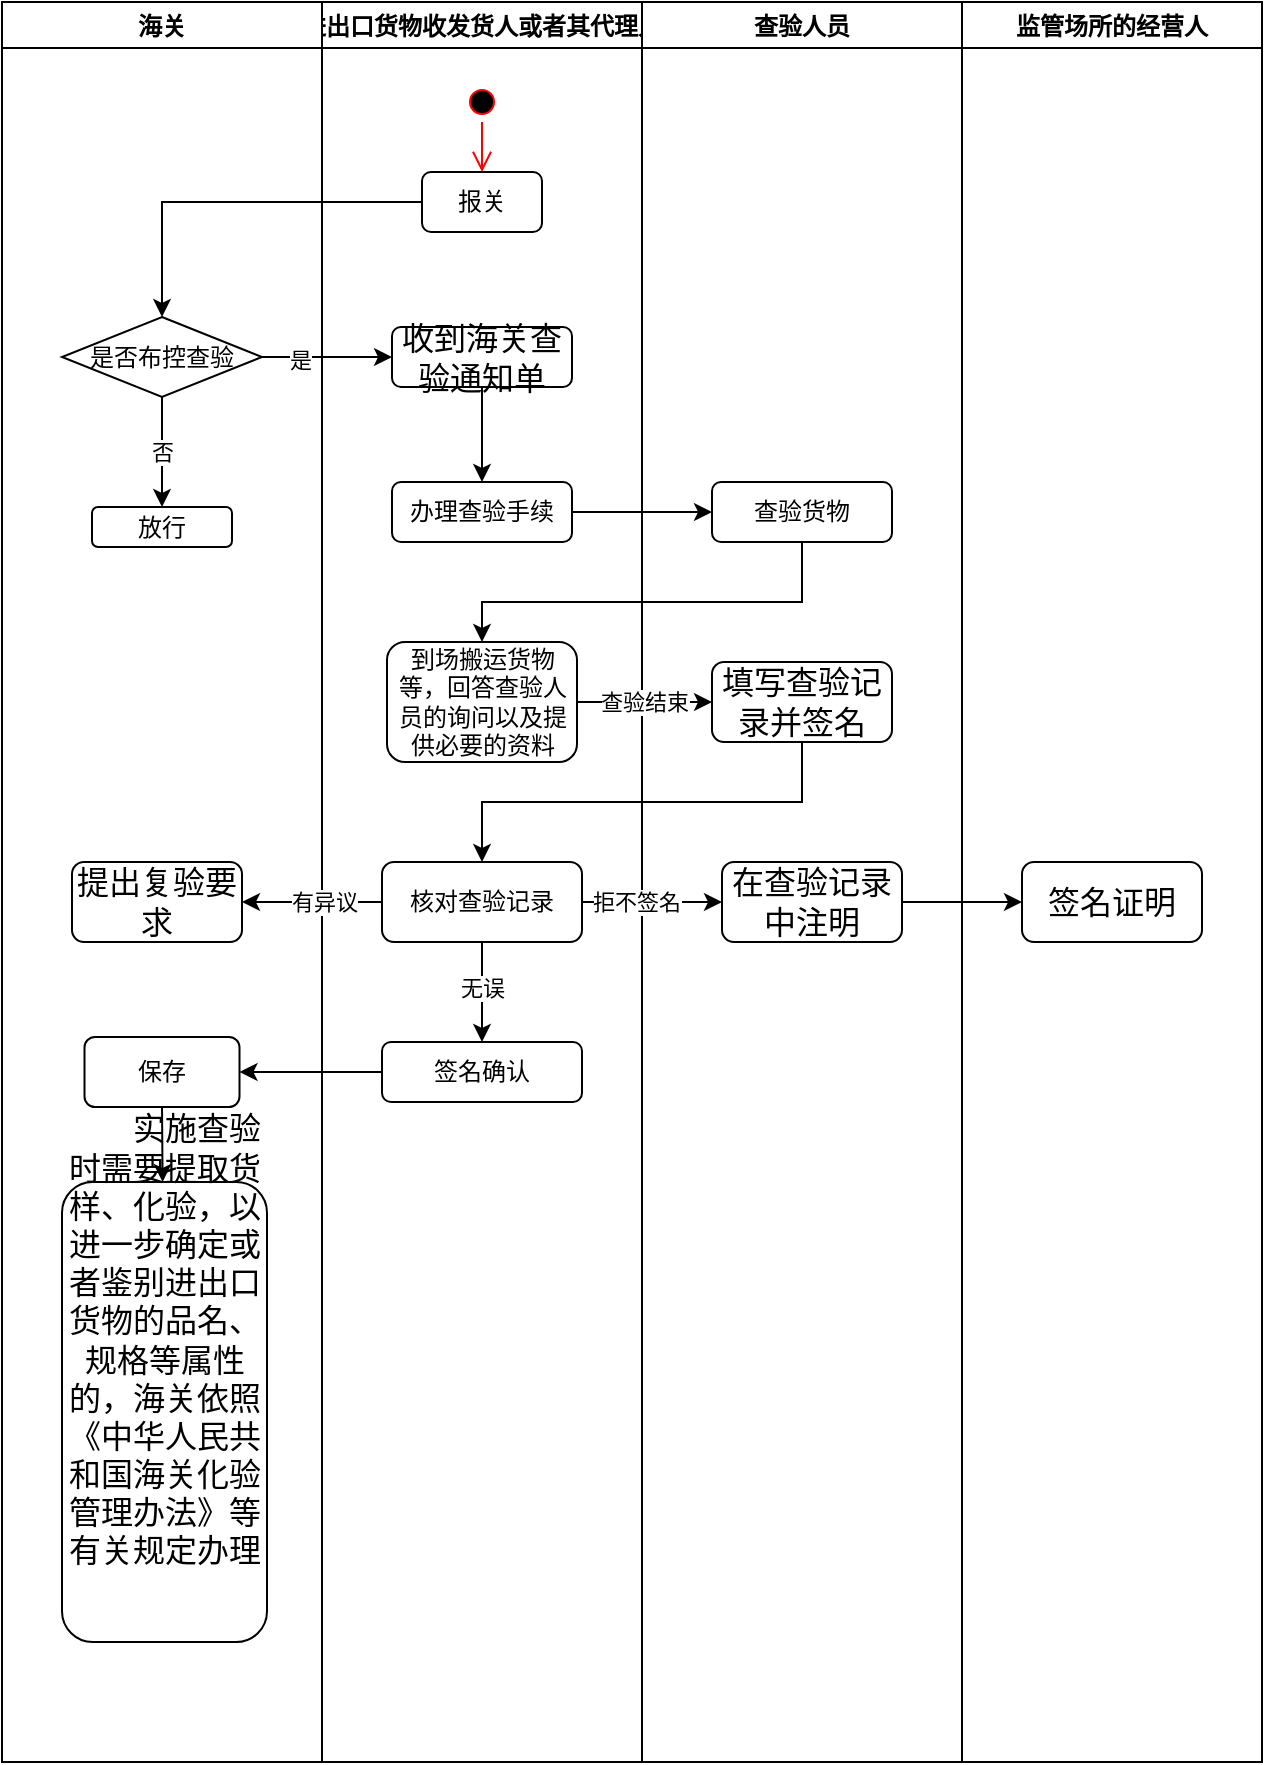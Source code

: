 <mxfile version="19.0.3" type="github">
  <diagram id="4t88_fFiXi7J0-hegkki" name="Page-1">
    <mxGraphModel dx="1422" dy="767" grid="1" gridSize="10" guides="1" tooltips="1" connect="1" arrows="1" fold="1" page="1" pageScale="1" pageWidth="827" pageHeight="1169" math="0" shadow="0">
      <root>
        <mxCell id="0" />
        <mxCell id="1" parent="0" />
        <mxCell id="tt2Qb8splpP75LV_5RI_-1" value="进出口货物收发货人或者其代理人" style="swimlane;" vertex="1" parent="1">
          <mxGeometry x="180" y="70" width="160" height="880" as="geometry" />
        </mxCell>
        <mxCell id="tt2Qb8splpP75LV_5RI_-6" value="" style="ellipse;html=1;shape=startState;fillColor=#000000;strokeColor=#ff0000;" vertex="1" parent="tt2Qb8splpP75LV_5RI_-1">
          <mxGeometry x="70" y="40" width="20" height="20" as="geometry" />
        </mxCell>
        <mxCell id="tt2Qb8splpP75LV_5RI_-7" value="" style="edgeStyle=orthogonalEdgeStyle;html=1;verticalAlign=bottom;endArrow=open;endSize=8;strokeColor=#ff0000;rounded=0;exitX=0.5;exitY=1;exitDx=0;exitDy=0;entryX=0.5;entryY=0;entryDx=0;entryDy=0;" edge="1" source="tt2Qb8splpP75LV_5RI_-6" parent="tt2Qb8splpP75LV_5RI_-1" target="tt2Qb8splpP75LV_5RI_-9">
          <mxGeometry relative="1" as="geometry">
            <mxPoint x="80" y="80" as="targetPoint" />
          </mxGeometry>
        </mxCell>
        <mxCell id="tt2Qb8splpP75LV_5RI_-9" value="报关" style="rounded=1;whiteSpace=wrap;html=1;" vertex="1" parent="tt2Qb8splpP75LV_5RI_-1">
          <mxGeometry x="50" y="85" width="60" height="30" as="geometry" />
        </mxCell>
        <mxCell id="tt2Qb8splpP75LV_5RI_-20" value="&lt;span style=&quot;font-size:12.0pt;mso-bidi-font-size:11.0pt;&lt;br/&gt;font-family:宋体;mso-ascii-font-family:Calibri;mso-hansi-font-family:Calibri;&lt;br/&gt;mso-bidi-font-family:&amp;quot;Times New Roman&amp;quot;;mso-ansi-language:EN-US;mso-fareast-language:&lt;br/&gt;ZH-CN;mso-bidi-language:AR-SA&quot;&gt;收到海关查验通知单&lt;/span&gt;" style="rounded=1;whiteSpace=wrap;html=1;" vertex="1" parent="tt2Qb8splpP75LV_5RI_-1">
          <mxGeometry x="35" y="162.5" width="90" height="30" as="geometry" />
        </mxCell>
        <mxCell id="tt2Qb8splpP75LV_5RI_-23" value="办理查验手续" style="rounded=1;whiteSpace=wrap;html=1;" vertex="1" parent="tt2Qb8splpP75LV_5RI_-1">
          <mxGeometry x="35" y="240" width="90" height="30" as="geometry" />
        </mxCell>
        <mxCell id="tt2Qb8splpP75LV_5RI_-24" value="" style="endArrow=classic;html=1;rounded=0;exitX=0.5;exitY=1;exitDx=0;exitDy=0;entryX=0.5;entryY=0;entryDx=0;entryDy=0;" edge="1" parent="tt2Qb8splpP75LV_5RI_-1" source="tt2Qb8splpP75LV_5RI_-20" target="tt2Qb8splpP75LV_5RI_-23">
          <mxGeometry width="50" height="50" relative="1" as="geometry">
            <mxPoint x="210" y="180" as="sourcePoint" />
            <mxPoint x="260" y="130" as="targetPoint" />
          </mxGeometry>
        </mxCell>
        <mxCell id="tt2Qb8splpP75LV_5RI_-30" value="&lt;span&gt;到场搬运货物等，回答查验人员的询问以及提供必要的资料&lt;/span&gt;" style="rounded=1;whiteSpace=wrap;html=1;" vertex="1" parent="tt2Qb8splpP75LV_5RI_-1">
          <mxGeometry x="32.5" y="320" width="95" height="60" as="geometry" />
        </mxCell>
        <mxCell id="tt2Qb8splpP75LV_5RI_-39" value="签名确认" style="rounded=1;whiteSpace=wrap;html=1;" vertex="1" parent="tt2Qb8splpP75LV_5RI_-1">
          <mxGeometry x="30" y="520" width="100" height="30" as="geometry" />
        </mxCell>
        <mxCell id="tt2Qb8splpP75LV_5RI_-45" value="&lt;span style=&quot;&quot;&gt;核对查验记录&lt;/span&gt;" style="rounded=1;whiteSpace=wrap;html=1;" vertex="1" parent="tt2Qb8splpP75LV_5RI_-1">
          <mxGeometry x="30" y="430" width="100" height="40" as="geometry" />
        </mxCell>
        <mxCell id="tt2Qb8splpP75LV_5RI_-2" value="海关" style="swimlane;" vertex="1" parent="1">
          <mxGeometry x="20" y="70" width="160" height="880" as="geometry" />
        </mxCell>
        <mxCell id="tt2Qb8splpP75LV_5RI_-15" value="&lt;span style=&quot;&quot;&gt;是否布控查验&lt;/span&gt;" style="rhombus;whiteSpace=wrap;html=1;" vertex="1" parent="tt2Qb8splpP75LV_5RI_-2">
          <mxGeometry x="30" y="157.5" width="100" height="40" as="geometry" />
        </mxCell>
        <mxCell id="tt2Qb8splpP75LV_5RI_-22" value="放行" style="rounded=1;whiteSpace=wrap;html=1;" vertex="1" parent="tt2Qb8splpP75LV_5RI_-2">
          <mxGeometry x="45" y="252.5" width="70" height="20" as="geometry" />
        </mxCell>
        <mxCell id="tt2Qb8splpP75LV_5RI_-40" value="&lt;span style=&quot;font-size:12.0pt;mso-bidi-font-size:11.0pt;&lt;br/&gt;font-family:宋体;mso-ascii-font-family:Calibri;mso-hansi-font-family:Calibri;&lt;br/&gt;mso-bidi-font-family:&amp;quot;Times New Roman&amp;quot;;mso-ansi-language:EN-US;mso-fareast-language:&lt;br/&gt;ZH-CN;mso-bidi-language:AR-SA&quot;&gt;提出复验要求&lt;/span&gt;" style="rounded=1;whiteSpace=wrap;html=1;" vertex="1" parent="tt2Qb8splpP75LV_5RI_-2">
          <mxGeometry x="35" y="430" width="85" height="40" as="geometry" />
        </mxCell>
        <mxCell id="tt2Qb8splpP75LV_5RI_-55" value="保存" style="rounded=1;whiteSpace=wrap;html=1;" vertex="1" parent="tt2Qb8splpP75LV_5RI_-2">
          <mxGeometry x="41.25" y="517.5" width="77.5" height="35" as="geometry" />
        </mxCell>
        <mxCell id="tt2Qb8splpP75LV_5RI_-57" value="&lt;p style=&quot;text-indent:24.0pt;mso-char-indent-count:2.0&quot; class=&quot;MsoNormal&quot;&gt;&lt;span style=&quot;font-size:12.0pt;mso-bidi-font-size:11.0pt;font-family:宋体;mso-ascii-font-family:&lt;br/&gt;Calibri;mso-hansi-font-family:Calibri&quot;&gt;实施查验时需要提取货样、化验，以进一步确定或者鉴别进出口货物的品名、规格等属性的，海关依照《中华人民共和国海关化验管理办法》等有关规定办理&lt;/span&gt;&lt;span style=&quot;font-size:12.0pt;mso-bidi-font-size:11.0pt&quot; lang=&quot;EN-US&quot;&gt;&lt;/span&gt;&lt;/p&gt;&lt;p style=&quot;text-indent:24.0pt;mso-char-indent-count:2.0&quot; class=&quot;MsoNormal&quot;&gt;&lt;br/&gt;&lt;br/&gt;&lt;/p&gt;&lt;p style=&quot;text-indent:24.0pt;mso-char-indent-count:2.0&quot; class=&quot;MsoNormal&quot;&gt;&lt;span style=&quot;font-size:12.0pt;mso-bidi-font-size:11.0pt&quot; lang=&quot;EN-US&quot;&gt;&amp;nbsp;&lt;/span&gt;&lt;/p&gt;" style="rounded=1;whiteSpace=wrap;html=1;" vertex="1" parent="tt2Qb8splpP75LV_5RI_-2">
          <mxGeometry x="30" y="590" width="102.5" height="230" as="geometry" />
        </mxCell>
        <mxCell id="tt2Qb8splpP75LV_5RI_-56" value="" style="endArrow=classic;html=1;rounded=0;exitX=0.5;exitY=1;exitDx=0;exitDy=0;" edge="1" parent="tt2Qb8splpP75LV_5RI_-2" source="tt2Qb8splpP75LV_5RI_-55" target="tt2Qb8splpP75LV_5RI_-57">
          <mxGeometry width="50" height="50" relative="1" as="geometry">
            <mxPoint x="370" y="460" as="sourcePoint" />
            <mxPoint x="80" y="610" as="targetPoint" />
          </mxGeometry>
        </mxCell>
        <mxCell id="tt2Qb8splpP75LV_5RI_-3" value="监管场所的经营人" style="swimlane;" vertex="1" parent="1">
          <mxGeometry x="500" y="70" width="150" height="880" as="geometry" />
        </mxCell>
        <mxCell id="tt2Qb8splpP75LV_5RI_-51" value="&lt;span style=&quot;font-size:12.0pt;mso-bidi-font-size:11.0pt;&lt;br/&gt;font-family:宋体;mso-ascii-font-family:Calibri;mso-hansi-font-family:Calibri;&lt;br/&gt;mso-bidi-font-family:&amp;quot;Times New Roman&amp;quot;;mso-ansi-language:EN-US;mso-fareast-language:&lt;br/&gt;ZH-CN;mso-bidi-language:AR-SA&quot;&gt;签名证明&lt;/span&gt;" style="rounded=1;whiteSpace=wrap;html=1;" vertex="1" parent="tt2Qb8splpP75LV_5RI_-3">
          <mxGeometry x="30" y="430" width="90" height="40" as="geometry" />
        </mxCell>
        <mxCell id="tt2Qb8splpP75LV_5RI_-4" value="查验人员" style="swimlane;" vertex="1" parent="1">
          <mxGeometry x="340" y="70" width="160" height="880" as="geometry" />
        </mxCell>
        <mxCell id="tt2Qb8splpP75LV_5RI_-25" value="查验货物" style="rounded=1;whiteSpace=wrap;html=1;" vertex="1" parent="tt2Qb8splpP75LV_5RI_-4">
          <mxGeometry x="35" y="240" width="90" height="30" as="geometry" />
        </mxCell>
        <mxCell id="tt2Qb8splpP75LV_5RI_-32" value="&lt;span style=&quot;font-size:12.0pt;mso-bidi-font-size:11.0pt;&lt;br/&gt;font-family:宋体;mso-ascii-font-family:Calibri;mso-hansi-font-family:Calibri;&lt;br/&gt;mso-bidi-font-family:&amp;quot;Times New Roman&amp;quot;;mso-ansi-language:EN-US;mso-fareast-language:&lt;br/&gt;ZH-CN;mso-bidi-language:AR-SA&quot;&gt;填写查验记录并签名&lt;/span&gt;" style="rounded=1;whiteSpace=wrap;html=1;" vertex="1" parent="tt2Qb8splpP75LV_5RI_-4">
          <mxGeometry x="35" y="330" width="90" height="40" as="geometry" />
        </mxCell>
        <mxCell id="tt2Qb8splpP75LV_5RI_-48" value="&lt;span style=&quot;font-size:12.0pt;mso-bidi-font-size:11.0pt;&lt;br/&gt;font-family:宋体;mso-ascii-font-family:Calibri;mso-hansi-font-family:Calibri;&lt;br/&gt;mso-bidi-font-family:&amp;quot;Times New Roman&amp;quot;;mso-ansi-language:EN-US;mso-fareast-language:&lt;br/&gt;ZH-CN;mso-bidi-language:AR-SA&quot;&gt;在查验记录中注明&lt;/span&gt;" style="rounded=1;whiteSpace=wrap;html=1;" vertex="1" parent="tt2Qb8splpP75LV_5RI_-4">
          <mxGeometry x="40" y="430" width="90" height="40" as="geometry" />
        </mxCell>
        <mxCell id="tt2Qb8splpP75LV_5RI_-13" value="" style="endArrow=classic;html=1;rounded=0;exitX=0;exitY=0.5;exitDx=0;exitDy=0;entryX=0.5;entryY=0;entryDx=0;entryDy=0;" edge="1" parent="1" source="tt2Qb8splpP75LV_5RI_-9" target="tt2Qb8splpP75LV_5RI_-15">
          <mxGeometry width="50" height="50" relative="1" as="geometry">
            <mxPoint x="390" y="245" as="sourcePoint" />
            <mxPoint x="130" y="110" as="targetPoint" />
            <Array as="points">
              <mxPoint x="100" y="170" />
            </Array>
          </mxGeometry>
        </mxCell>
        <mxCell id="tt2Qb8splpP75LV_5RI_-16" value="否" style="endArrow=classic;html=1;rounded=0;exitX=0.5;exitY=1;exitDx=0;exitDy=0;" edge="1" parent="1" source="tt2Qb8splpP75LV_5RI_-15">
          <mxGeometry width="50" height="50" relative="1" as="geometry">
            <mxPoint x="390" y="322.5" as="sourcePoint" />
            <mxPoint x="100" y="322.5" as="targetPoint" />
          </mxGeometry>
        </mxCell>
        <mxCell id="tt2Qb8splpP75LV_5RI_-17" value="" style="endArrow=classic;html=1;rounded=0;exitX=1;exitY=0.5;exitDx=0;exitDy=0;entryX=0;entryY=0.5;entryDx=0;entryDy=0;" edge="1" parent="1" source="tt2Qb8splpP75LV_5RI_-15" target="tt2Qb8splpP75LV_5RI_-20">
          <mxGeometry width="50" height="50" relative="1" as="geometry">
            <mxPoint x="390" y="245" as="sourcePoint" />
            <mxPoint x="250" y="245" as="targetPoint" />
          </mxGeometry>
        </mxCell>
        <mxCell id="tt2Qb8splpP75LV_5RI_-19" value="是" style="edgeLabel;html=1;align=center;verticalAlign=middle;resizable=0;points=[];" vertex="1" connectable="0" parent="tt2Qb8splpP75LV_5RI_-17">
          <mxGeometry x="-0.438" y="-1" relative="1" as="geometry">
            <mxPoint as="offset" />
          </mxGeometry>
        </mxCell>
        <mxCell id="tt2Qb8splpP75LV_5RI_-26" value="" style="endArrow=classic;html=1;rounded=0;exitX=1;exitY=0.5;exitDx=0;exitDy=0;entryX=0;entryY=0.5;entryDx=0;entryDy=0;" edge="1" parent="1" source="tt2Qb8splpP75LV_5RI_-23" target="tt2Qb8splpP75LV_5RI_-25">
          <mxGeometry width="50" height="50" relative="1" as="geometry">
            <mxPoint x="390" y="350" as="sourcePoint" />
            <mxPoint x="440" y="300" as="targetPoint" />
          </mxGeometry>
        </mxCell>
        <mxCell id="tt2Qb8splpP75LV_5RI_-28" value="" style="edgeStyle=segmentEdgeStyle;endArrow=classic;html=1;rounded=0;exitX=0.5;exitY=1;exitDx=0;exitDy=0;" edge="1" parent="1" source="tt2Qb8splpP75LV_5RI_-25">
          <mxGeometry width="50" height="50" relative="1" as="geometry">
            <mxPoint x="390" y="350" as="sourcePoint" />
            <mxPoint x="260" y="390" as="targetPoint" />
            <Array as="points">
              <mxPoint x="420" y="370" />
              <mxPoint x="260" y="370" />
              <mxPoint x="260" y="390" />
            </Array>
          </mxGeometry>
        </mxCell>
        <mxCell id="tt2Qb8splpP75LV_5RI_-31" value="" style="endArrow=classic;html=1;rounded=0;exitX=1;exitY=0.5;exitDx=0;exitDy=0;" edge="1" parent="1" source="tt2Qb8splpP75LV_5RI_-30" target="tt2Qb8splpP75LV_5RI_-32">
          <mxGeometry width="50" height="50" relative="1" as="geometry">
            <mxPoint x="390" y="340" as="sourcePoint" />
            <mxPoint x="380" y="420" as="targetPoint" />
          </mxGeometry>
        </mxCell>
        <mxCell id="tt2Qb8splpP75LV_5RI_-33" value="查验结束" style="edgeLabel;html=1;align=center;verticalAlign=middle;resizable=0;points=[];" vertex="1" connectable="0" parent="tt2Qb8splpP75LV_5RI_-31">
          <mxGeometry x="-0.31" y="1" relative="1" as="geometry">
            <mxPoint x="10" y="1" as="offset" />
          </mxGeometry>
        </mxCell>
        <mxCell id="tt2Qb8splpP75LV_5RI_-34" value="" style="endArrow=classic;html=1;rounded=0;exitX=0.5;exitY=1;exitDx=0;exitDy=0;" edge="1" parent="1" source="tt2Qb8splpP75LV_5RI_-32">
          <mxGeometry width="50" height="50" relative="1" as="geometry">
            <mxPoint x="390" y="630" as="sourcePoint" />
            <mxPoint x="260" y="500" as="targetPoint" />
            <Array as="points">
              <mxPoint x="420" y="470" />
              <mxPoint x="260" y="470" />
            </Array>
          </mxGeometry>
        </mxCell>
        <mxCell id="tt2Qb8splpP75LV_5RI_-36" value="" style="endArrow=classic;html=1;rounded=0;" edge="1" parent="1">
          <mxGeometry width="50" height="50" relative="1" as="geometry">
            <mxPoint x="260" y="540" as="sourcePoint" />
            <mxPoint x="260" y="590" as="targetPoint" />
            <Array as="points">
              <mxPoint x="260" y="560" />
            </Array>
          </mxGeometry>
        </mxCell>
        <mxCell id="tt2Qb8splpP75LV_5RI_-37" value="无误" style="edgeLabel;html=1;align=center;verticalAlign=middle;resizable=0;points=[];" vertex="1" connectable="0" parent="tt2Qb8splpP75LV_5RI_-36">
          <mxGeometry x="-0.09" y="3" relative="1" as="geometry">
            <mxPoint x="-3" as="offset" />
          </mxGeometry>
        </mxCell>
        <mxCell id="tt2Qb8splpP75LV_5RI_-41" value="" style="endArrow=classic;html=1;rounded=0;entryX=1;entryY=0.5;entryDx=0;entryDy=0;exitX=0;exitY=0.5;exitDx=0;exitDy=0;" edge="1" parent="1" target="tt2Qb8splpP75LV_5RI_-40">
          <mxGeometry width="50" height="50" relative="1" as="geometry">
            <mxPoint x="210" y="520" as="sourcePoint" />
            <mxPoint x="440" y="580" as="targetPoint" />
          </mxGeometry>
        </mxCell>
        <mxCell id="tt2Qb8splpP75LV_5RI_-43" value="有异议" style="edgeLabel;html=1;align=center;verticalAlign=middle;resizable=0;points=[];" vertex="1" connectable="0" parent="tt2Qb8splpP75LV_5RI_-41">
          <mxGeometry x="0.22" relative="1" as="geometry">
            <mxPoint x="13" as="offset" />
          </mxGeometry>
        </mxCell>
        <mxCell id="tt2Qb8splpP75LV_5RI_-46" value="" style="endArrow=classic;html=1;rounded=0;exitX=1;exitY=0.5;exitDx=0;exitDy=0;" edge="1" parent="1" source="tt2Qb8splpP75LV_5RI_-45">
          <mxGeometry width="50" height="50" relative="1" as="geometry">
            <mxPoint x="360" y="580" as="sourcePoint" />
            <mxPoint x="380" y="520" as="targetPoint" />
          </mxGeometry>
        </mxCell>
        <mxCell id="tt2Qb8splpP75LV_5RI_-47" value="拒不签名" style="edgeLabel;html=1;align=center;verticalAlign=middle;resizable=0;points=[];" vertex="1" connectable="0" parent="tt2Qb8splpP75LV_5RI_-46">
          <mxGeometry x="-0.294" relative="1" as="geometry">
            <mxPoint x="2" as="offset" />
          </mxGeometry>
        </mxCell>
        <mxCell id="tt2Qb8splpP75LV_5RI_-52" value="" style="endArrow=classic;html=1;rounded=0;exitX=1;exitY=0.5;exitDx=0;exitDy=0;entryX=0;entryY=0.5;entryDx=0;entryDy=0;" edge="1" parent="1" source="tt2Qb8splpP75LV_5RI_-48" target="tt2Qb8splpP75LV_5RI_-51">
          <mxGeometry width="50" height="50" relative="1" as="geometry">
            <mxPoint x="390" y="530" as="sourcePoint" />
            <mxPoint x="440" y="480" as="targetPoint" />
          </mxGeometry>
        </mxCell>
        <mxCell id="tt2Qb8splpP75LV_5RI_-54" value="" style="endArrow=classic;html=1;rounded=0;exitX=0;exitY=0.5;exitDx=0;exitDy=0;" edge="1" parent="1" source="tt2Qb8splpP75LV_5RI_-39" target="tt2Qb8splpP75LV_5RI_-55">
          <mxGeometry width="50" height="50" relative="1" as="geometry">
            <mxPoint x="390" y="530" as="sourcePoint" />
            <mxPoint x="140" y="605" as="targetPoint" />
          </mxGeometry>
        </mxCell>
      </root>
    </mxGraphModel>
  </diagram>
</mxfile>
